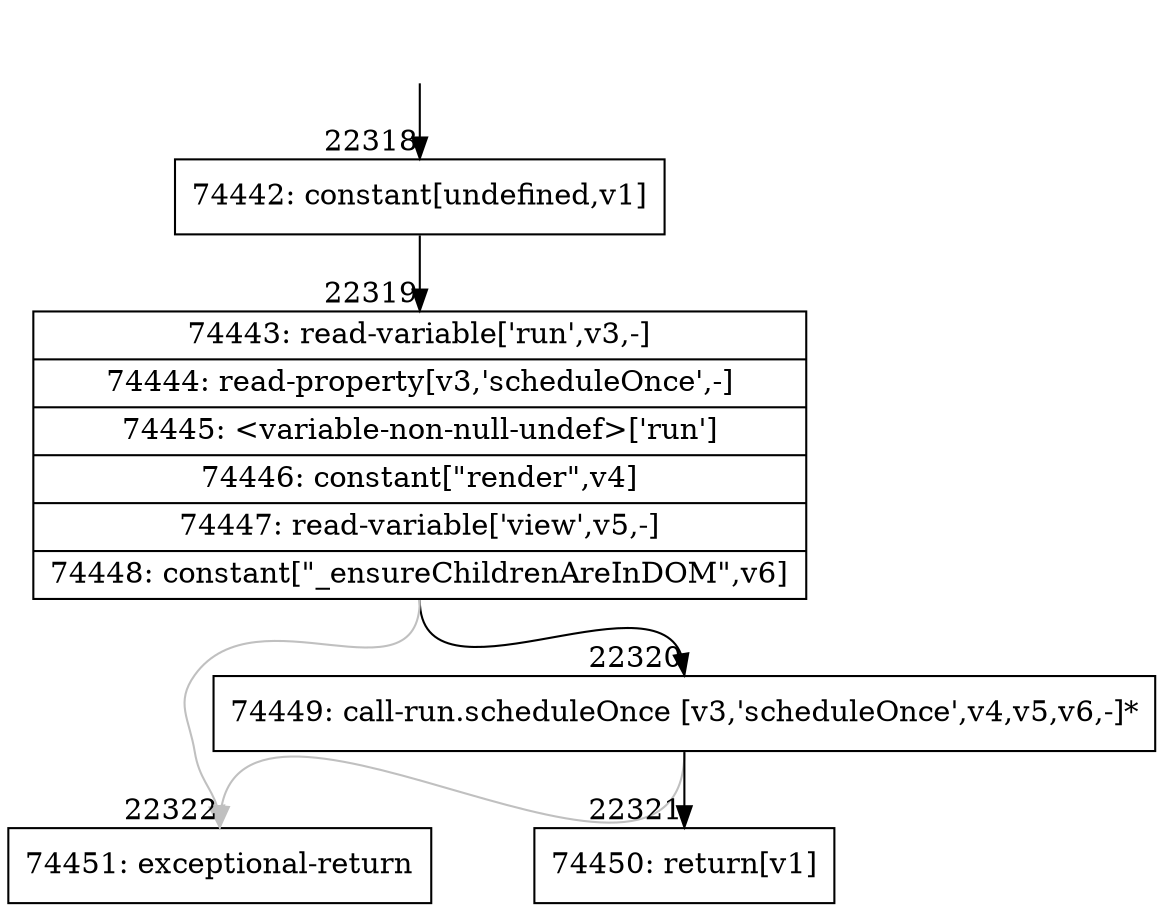 digraph {
rankdir="TD"
BB_entry1947[shape=none,label=""];
BB_entry1947 -> BB22318 [tailport=s, headport=n, headlabel="    22318"]
BB22318 [shape=record label="{74442: constant[undefined,v1]}" ] 
BB22318 -> BB22319 [tailport=s, headport=n, headlabel="      22319"]
BB22319 [shape=record label="{74443: read-variable['run',v3,-]|74444: read-property[v3,'scheduleOnce',-]|74445: \<variable-non-null-undef\>['run']|74446: constant[\"render\",v4]|74447: read-variable['view',v5,-]|74448: constant[\"_ensureChildrenAreInDOM\",v6]}" ] 
BB22319 -> BB22320 [tailport=s, headport=n, headlabel="      22320"]
BB22319 -> BB22322 [tailport=s, headport=n, color=gray, headlabel="      22322"]
BB22320 [shape=record label="{74449: call-run.scheduleOnce [v3,'scheduleOnce',v4,v5,v6,-]*}" ] 
BB22320 -> BB22321 [tailport=s, headport=n, headlabel="      22321"]
BB22320 -> BB22322 [tailport=s, headport=n, color=gray]
BB22321 [shape=record label="{74450: return[v1]}" ] 
BB22322 [shape=record label="{74451: exceptional-return}" ] 
//#$~ 42010
}

